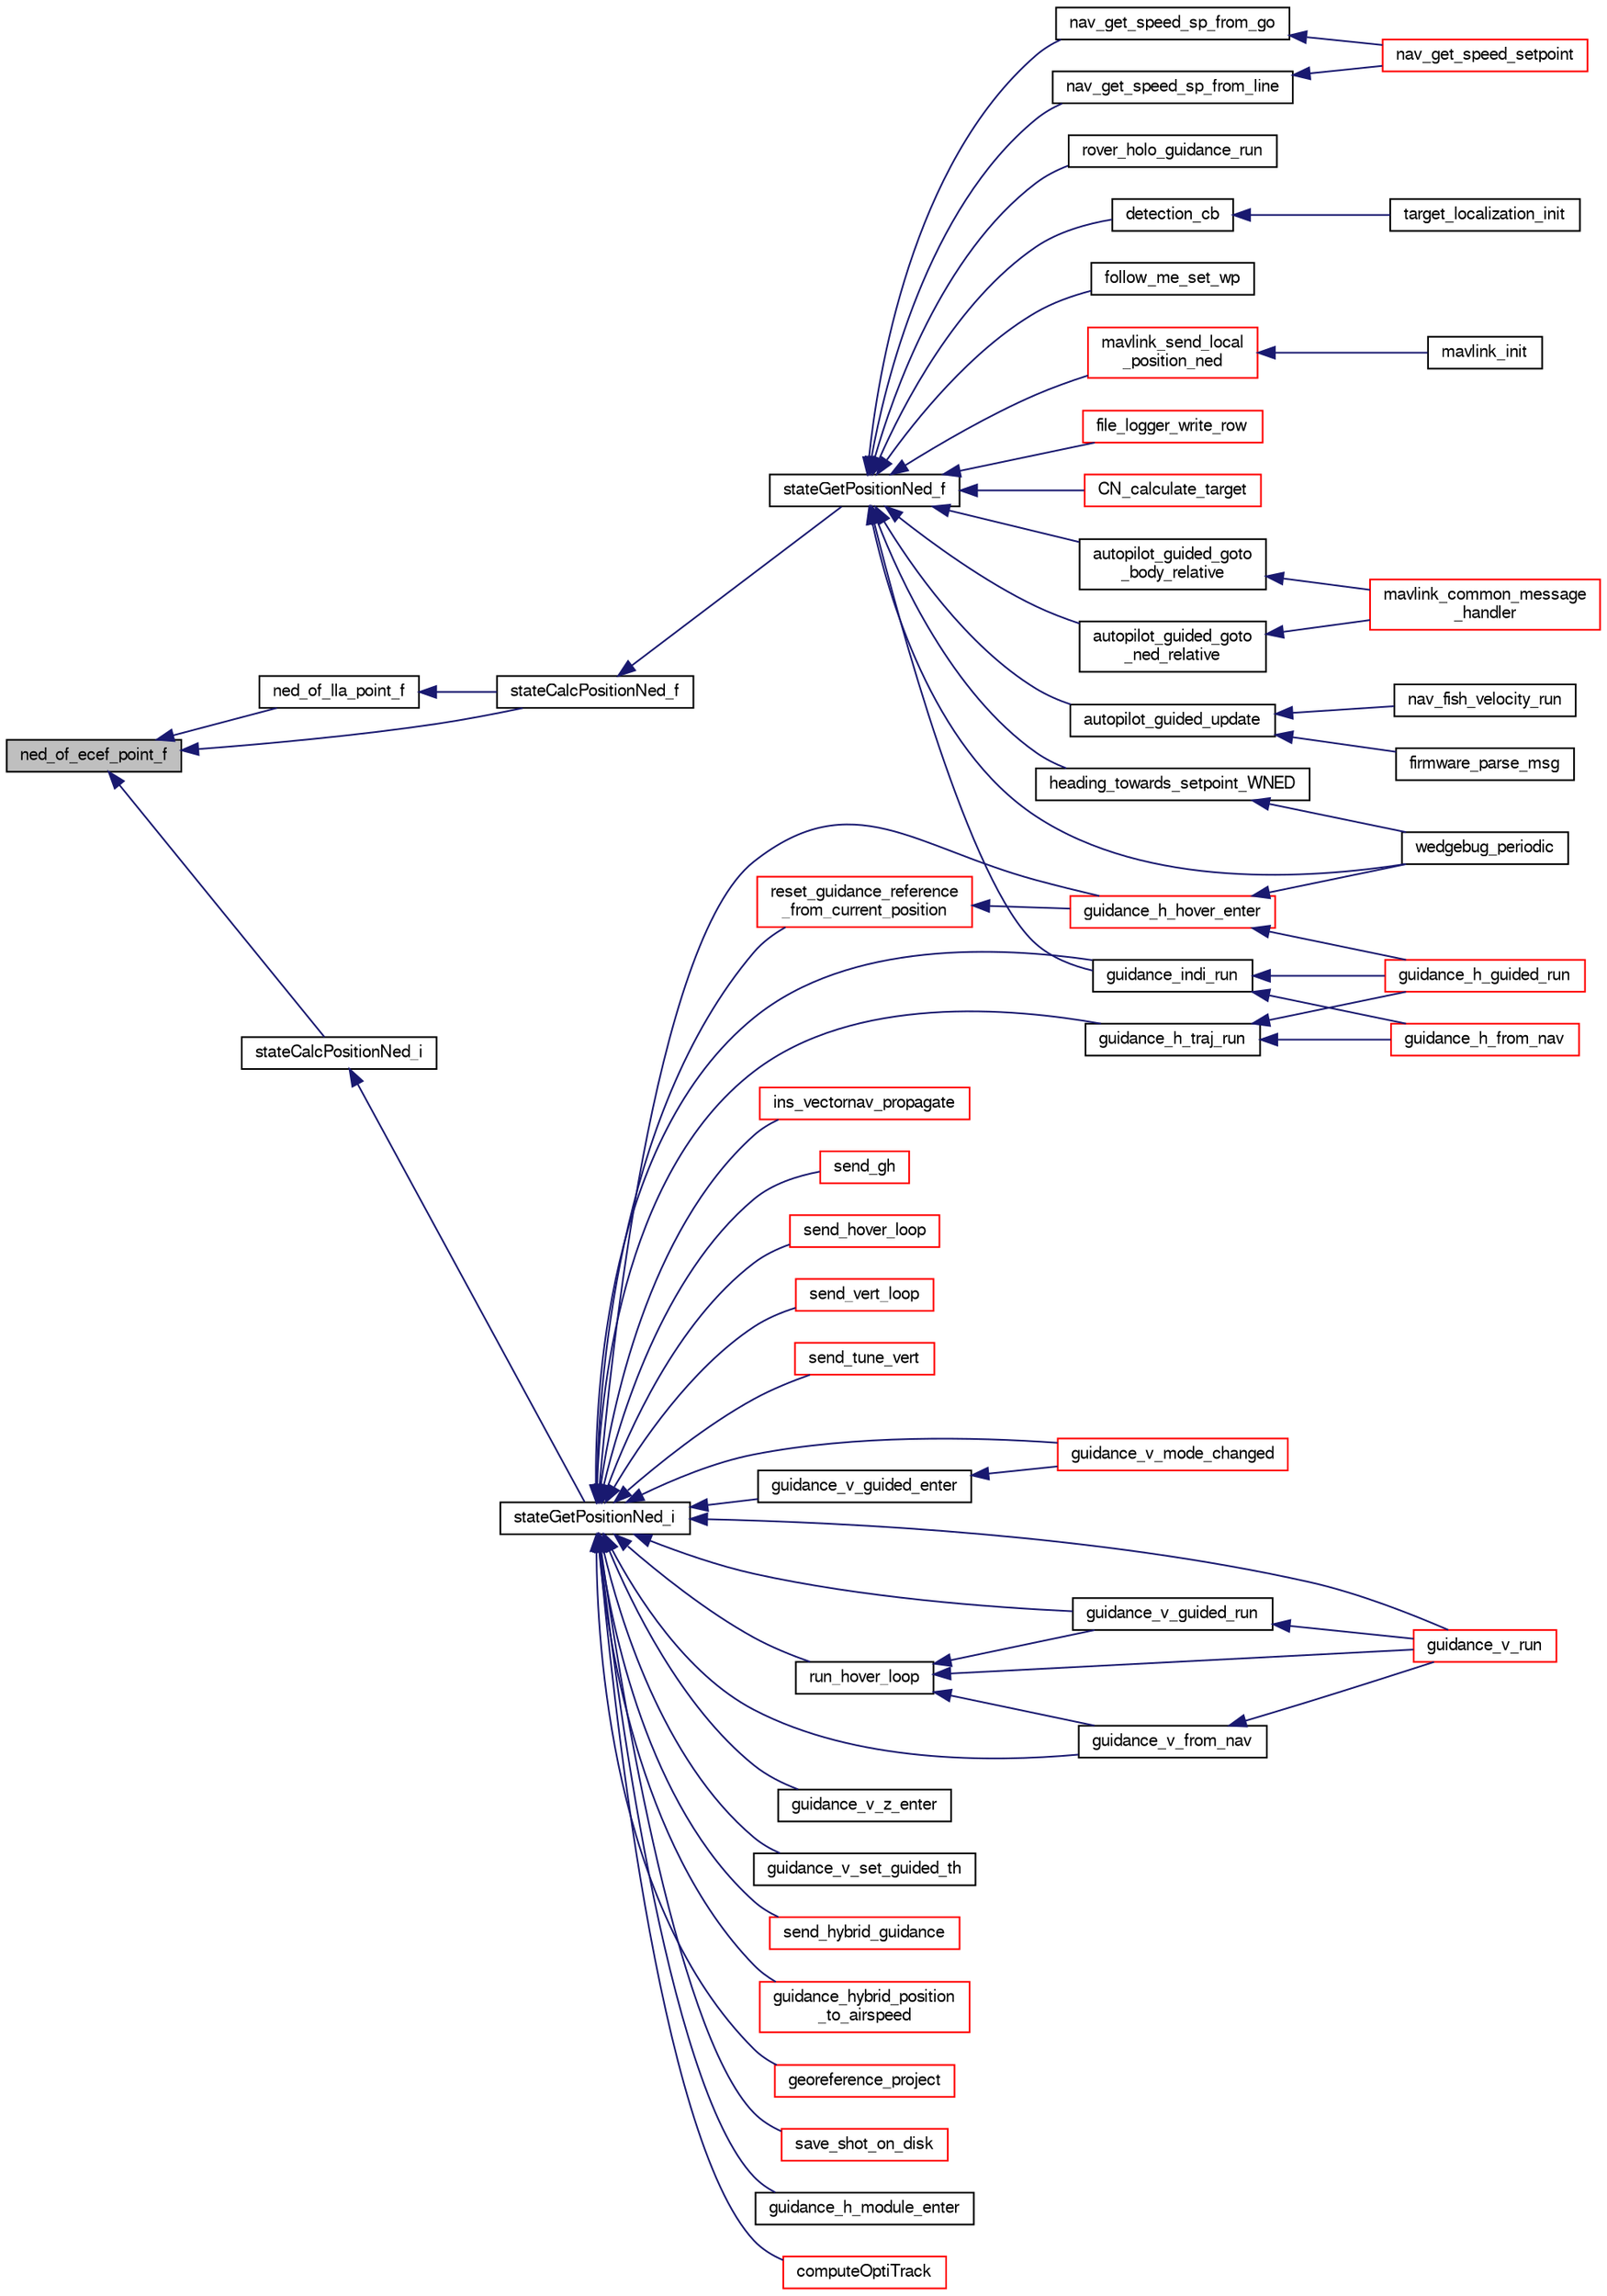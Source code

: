 digraph "ned_of_ecef_point_f"
{
  edge [fontname="FreeSans",fontsize="10",labelfontname="FreeSans",labelfontsize="10"];
  node [fontname="FreeSans",fontsize="10",shape=record];
  rankdir="LR";
  Node1 [label="ned_of_ecef_point_f",height=0.2,width=0.4,color="black", fillcolor="grey75", style="filled", fontcolor="black"];
  Node1 -> Node2 [dir="back",color="midnightblue",fontsize="10",style="solid",fontname="FreeSans"];
  Node2 [label="ned_of_lla_point_f",height=0.2,width=0.4,color="black", fillcolor="white", style="filled",URL="$pprz__geodetic__float_8h.html#aba90b4f88dce2d3eadce9c28fcde2d54"];
  Node2 -> Node3 [dir="back",color="midnightblue",fontsize="10",style="solid",fontname="FreeSans"];
  Node3 [label="stateCalcPositionNed_f",height=0.2,width=0.4,color="black", fillcolor="white", style="filled",URL="$group__state__position.html#ga480ea806b0ffe839df24d856b7ce0261"];
  Node3 -> Node4 [dir="back",color="midnightblue",fontsize="10",style="solid",fontname="FreeSans"];
  Node4 [label="stateGetPositionNed_f",height=0.2,width=0.4,color="black", fillcolor="white", style="filled",URL="$group__state__position.html#gac1b41866b307723e3ad8ddd566d4f627",tooltip="Get position in local NED coordinates (float). "];
  Node4 -> Node5 [dir="back",color="midnightblue",fontsize="10",style="solid",fontname="FreeSans"];
  Node5 [label="autopilot_guided_goto\l_ned_relative",height=0.2,width=0.4,color="black", fillcolor="white", style="filled",URL="$autopilot__guided_8h.html#a32b83e461c091c64ffa38e4f08f6a312",tooltip="Set position and heading setpoints wrt. "];
  Node5 -> Node6 [dir="back",color="midnightblue",fontsize="10",style="solid",fontname="FreeSans"];
  Node6 [label="mavlink_common_message\l_handler",height=0.2,width=0.4,color="red", fillcolor="white", style="filled",URL="$mavlink_8c.html#a92b02fdeb899791573ef52506deb653c"];
  Node4 -> Node7 [dir="back",color="midnightblue",fontsize="10",style="solid",fontname="FreeSans"];
  Node7 [label="autopilot_guided_goto\l_body_relative",height=0.2,width=0.4,color="black", fillcolor="white", style="filled",URL="$autopilot__guided_8h.html#acb5ff8d624f7583075e58303f46b9890",tooltip="Set position and heading setpoints wrt. "];
  Node7 -> Node6 [dir="back",color="midnightblue",fontsize="10",style="solid",fontname="FreeSans"];
  Node4 -> Node8 [dir="back",color="midnightblue",fontsize="10",style="solid",fontname="FreeSans"];
  Node8 [label="autopilot_guided_update",height=0.2,width=0.4,color="black", fillcolor="white", style="filled",URL="$autopilot__guided_8h.html#a07ce763874e77faf62f5c9506bdad43d",tooltip="Set guided setpoints using flag mask in GUIDED mode. "];
  Node8 -> Node9 [dir="back",color="midnightblue",fontsize="10",style="solid",fontname="FreeSans"];
  Node9 [label="firmware_parse_msg",height=0.2,width=0.4,color="black", fillcolor="white", style="filled",URL="$rotorcraft__datalink_8c.html#a6177292a373940f6e01bc4251374cd2c",tooltip="Firmware specfic msg handler. "];
  Node8 -> Node10 [dir="back",color="midnightblue",fontsize="10",style="solid",fontname="FreeSans"];
  Node10 [label="nav_fish_velocity_run",height=0.2,width=0.4,color="black", fillcolor="white", style="filled",URL="$nav__fish_8h.html#ae25f7a8ee455c00944445f6b12b3a49f",tooltip="nav fish velocity run "];
  Node4 -> Node11 [dir="back",color="midnightblue",fontsize="10",style="solid",fontname="FreeSans"];
  Node11 [label="guidance_indi_run",height=0.2,width=0.4,color="black", fillcolor="white", style="filled",URL="$guidance__indi__hybrid_8h.html#afa3b5095f6b5beadbb8662d3b3519bc9"];
  Node11 -> Node12 [dir="back",color="midnightblue",fontsize="10",style="solid",fontname="FreeSans"];
  Node12 [label="guidance_h_from_nav",height=0.2,width=0.4,color="red", fillcolor="white", style="filled",URL="$rotorcraft_2guidance_2guidance__h_8h.html#a609bdd40f9f6aeac4b4d493ffabd24d5",tooltip="Set horizontal guidance from NAV and run control loop. "];
  Node11 -> Node13 [dir="back",color="midnightblue",fontsize="10",style="solid",fontname="FreeSans"];
  Node13 [label="guidance_h_guided_run",height=0.2,width=0.4,color="red", fillcolor="white", style="filled",URL="$rotorcraft_2guidance_2guidance__h_8h.html#a60716914dafeccd7ab74967606ae4045",tooltip="Run GUIDED mode control. "];
  Node4 -> Node14 [dir="back",color="midnightblue",fontsize="10",style="solid",fontname="FreeSans"];
  Node14 [label="nav_get_speed_sp_from_line",height=0.2,width=0.4,color="black", fillcolor="white", style="filled",URL="$rotorcraft_2navigation_8h.html#abbb0868de30a33c4a9dc5c0a723fd726",tooltip="follow a line. "];
  Node14 -> Node15 [dir="back",color="midnightblue",fontsize="10",style="solid",fontname="FreeSans"];
  Node15 [label="nav_get_speed_setpoint",height=0.2,width=0.4,color="red", fillcolor="white", style="filled",URL="$rotorcraft_2navigation_8h.html#afa53b47b30072d2b7b564d30b0583a9d",tooltip="function that returns a speed setpoint based on flight plan. "];
  Node4 -> Node16 [dir="back",color="midnightblue",fontsize="10",style="solid",fontname="FreeSans"];
  Node16 [label="nav_get_speed_sp_from_go",height=0.2,width=0.4,color="black", fillcolor="white", style="filled",URL="$rotorcraft_2navigation_8h.html#acc610b7246ea6f3650c33f5af6e26936",tooltip="Go to a waypoint in the shortest way. "];
  Node16 -> Node15 [dir="back",color="midnightblue",fontsize="10",style="solid",fontname="FreeSans"];
  Node4 -> Node17 [dir="back",color="midnightblue",fontsize="10",style="solid",fontname="FreeSans"];
  Node17 [label="rover_holo_guidance_run",height=0.2,width=0.4,color="black", fillcolor="white", style="filled",URL="$rover__guidance__holonomic_8h.html#a714eebb049eb159d6b28ae3118c7d2c3"];
  Node4 -> Node18 [dir="back",color="midnightblue",fontsize="10",style="solid",fontname="FreeSans"];
  Node18 [label="detection_cb",height=0.2,width=0.4,color="black", fillcolor="white", style="filled",URL="$cv__target__localization_8c.html#a9dba1ee548dbeb610b39fced772c182b"];
  Node18 -> Node19 [dir="back",color="midnightblue",fontsize="10",style="solid",fontname="FreeSans"];
  Node19 [label="target_localization_init",height=0.2,width=0.4,color="black", fillcolor="white", style="filled",URL="$cv__target__localization_8h.html#a985eb3daada07ed9f76cf8dceb5300b4"];
  Node4 -> Node20 [dir="back",color="midnightblue",fontsize="10",style="solid",fontname="FreeSans"];
  Node20 [label="follow_me_set_wp",height=0.2,width=0.4,color="black", fillcolor="white", style="filled",URL="$ctrl_2follow__me_8h.html#a7e5c2903825aa9815752b1fd8105dc15",tooltip="run function "];
  Node4 -> Node21 [dir="back",color="midnightblue",fontsize="10",style="solid",fontname="FreeSans"];
  Node21 [label="mavlink_send_local\l_position_ned",height=0.2,width=0.4,color="red", fillcolor="white", style="filled",URL="$mavlink_8c.html#acf27b8ebaf73137224cee8453df530a8"];
  Node21 -> Node22 [dir="back",color="midnightblue",fontsize="10",style="solid",fontname="FreeSans"];
  Node22 [label="mavlink_init",height=0.2,width=0.4,color="black", fillcolor="white", style="filled",URL="$mavlink_8h.html#acc676450794df9b4b50dc6b12995b7a1",tooltip="Module functions. "];
  Node4 -> Node23 [dir="back",color="midnightblue",fontsize="10",style="solid",fontname="FreeSans"];
  Node23 [label="file_logger_write_row",height=0.2,width=0.4,color="red", fillcolor="white", style="filled",URL="$file__logger_8c.html#a599a2b4b9cd37709060587aa8870de15",tooltip="Write CSV row Write values at this timestamp to log file. "];
  Node4 -> Node24 [dir="back",color="midnightblue",fontsize="10",style="solid",fontname="FreeSans"];
  Node24 [label="CN_calculate_target",height=0.2,width=0.4,color="red", fillcolor="white", style="filled",URL="$obstacle__avoidance_8h.html#afb4f90a66f93fdb70da178189b76b6a2"];
  Node4 -> Node25 [dir="back",color="midnightblue",fontsize="10",style="solid",fontname="FreeSans"];
  Node25 [label="heading_towards_setpoint_WNED",height=0.2,width=0.4,color="black", fillcolor="white", style="filled",URL="$wedgebug_8c.html#a510c53576b4bea1c112c032cd831275f"];
  Node25 -> Node26 [dir="back",color="midnightblue",fontsize="10",style="solid",fontname="FreeSans"];
  Node26 [label="wedgebug_periodic",height=0.2,width=0.4,color="black", fillcolor="white", style="filled",URL="$wedgebug_8h.html#ae7b75121d704ad8c922be906a906495f"];
  Node4 -> Node26 [dir="back",color="midnightblue",fontsize="10",style="solid",fontname="FreeSans"];
  Node1 -> Node3 [dir="back",color="midnightblue",fontsize="10",style="solid",fontname="FreeSans"];
  Node1 -> Node27 [dir="back",color="midnightblue",fontsize="10",style="solid",fontname="FreeSans"];
  Node27 [label="stateCalcPositionNed_i",height=0.2,width=0.4,color="black", fillcolor="white", style="filled",URL="$group__state__position.html#gac60dff329c00697fc9fcc459406293c9"];
  Node27 -> Node28 [dir="back",color="midnightblue",fontsize="10",style="solid",fontname="FreeSans"];
  Node28 [label="stateGetPositionNed_i",height=0.2,width=0.4,color="black", fillcolor="white", style="filled",URL="$group__state__position.html#gaf9a3b3ed4f6a011ae65d49d78bf4aa25",tooltip="Get position in local NED coordinates (int). "];
  Node28 -> Node29 [dir="back",color="midnightblue",fontsize="10",style="solid",fontname="FreeSans"];
  Node29 [label="send_gh",height=0.2,width=0.4,color="red", fillcolor="white", style="filled",URL="$rotorcraft_2guidance_2guidance__h_8c.html#a2c7bb64eb9e09d8755a7c362079144e9"];
  Node28 -> Node30 [dir="back",color="midnightblue",fontsize="10",style="solid",fontname="FreeSans"];
  Node30 [label="send_hover_loop",height=0.2,width=0.4,color="red", fillcolor="white", style="filled",URL="$rotorcraft_2guidance_2guidance__h_8c.html#a201cd650d5a492b4c0fc3397f97a95c1"];
  Node28 -> Node31 [dir="back",color="midnightblue",fontsize="10",style="solid",fontname="FreeSans"];
  Node31 [label="reset_guidance_reference\l_from_current_position",height=0.2,width=0.4,color="red", fillcolor="white", style="filled",URL="$rotorcraft_2guidance_2guidance__h_8c.html#ad9bd6447dd5cea00192adfbbf5a30cd5"];
  Node31 -> Node32 [dir="back",color="midnightblue",fontsize="10",style="solid",fontname="FreeSans"];
  Node32 [label="guidance_h_hover_enter",height=0.2,width=0.4,color="red", fillcolor="white", style="filled",URL="$rotorcraft_2guidance_2guidance__h_8h.html#a32c1c61b5aa933b712fd75a1a9bdc162"];
  Node32 -> Node13 [dir="back",color="midnightblue",fontsize="10",style="solid",fontname="FreeSans"];
  Node32 -> Node26 [dir="back",color="midnightblue",fontsize="10",style="solid",fontname="FreeSans"];
  Node28 -> Node33 [dir="back",color="midnightblue",fontsize="10",style="solid",fontname="FreeSans"];
  Node33 [label="guidance_h_traj_run",height=0.2,width=0.4,color="black", fillcolor="white", style="filled",URL="$rotorcraft_2guidance_2guidance__h_8c.html#a8e62f2d5d3bf28402b1c4297a5270c56"];
  Node33 -> Node12 [dir="back",color="midnightblue",fontsize="10",style="solid",fontname="FreeSans"];
  Node33 -> Node13 [dir="back",color="midnightblue",fontsize="10",style="solid",fontname="FreeSans"];
  Node28 -> Node32 [dir="back",color="midnightblue",fontsize="10",style="solid",fontname="FreeSans"];
  Node28 -> Node34 [dir="back",color="midnightblue",fontsize="10",style="solid",fontname="FreeSans"];
  Node34 [label="send_vert_loop",height=0.2,width=0.4,color="red", fillcolor="white", style="filled",URL="$rotorcraft_2guidance_2guidance__v_8c.html#a7e8c6f0d135e50d0eb256cad00bb9dcf"];
  Node28 -> Node35 [dir="back",color="midnightblue",fontsize="10",style="solid",fontname="FreeSans"];
  Node35 [label="send_tune_vert",height=0.2,width=0.4,color="red", fillcolor="white", style="filled",URL="$rotorcraft_2guidance_2guidance__v_8c.html#a08d5a5277e51cd1c12e573209f812c90"];
  Node28 -> Node36 [dir="back",color="midnightblue",fontsize="10",style="solid",fontname="FreeSans"];
  Node36 [label="guidance_v_mode_changed",height=0.2,width=0.4,color="red", fillcolor="white", style="filled",URL="$rotorcraft_2guidance_2guidance__v_8h.html#ac24445848e497e9b0da2913cecb0db73"];
  Node28 -> Node37 [dir="back",color="midnightblue",fontsize="10",style="solid",fontname="FreeSans"];
  Node37 [label="guidance_v_run",height=0.2,width=0.4,color="red", fillcolor="white", style="filled",URL="$rotorcraft_2guidance_2guidance__v_8h.html#a5c03e8fc9dd9e84925081df8639d4001"];
  Node28 -> Node38 [dir="back",color="midnightblue",fontsize="10",style="solid",fontname="FreeSans"];
  Node38 [label="guidance_v_z_enter",height=0.2,width=0.4,color="black", fillcolor="white", style="filled",URL="$rotorcraft_2guidance_2guidance__v_8h.html#a2558bccfb6fd14b6be513c5910737f0d"];
  Node28 -> Node39 [dir="back",color="midnightblue",fontsize="10",style="solid",fontname="FreeSans"];
  Node39 [label="run_hover_loop",height=0.2,width=0.4,color="black", fillcolor="white", style="filled",URL="$rotorcraft_2guidance_2guidance__v_8h.html#add8143296d90990e7c8da2e1c67c6e62"];
  Node39 -> Node40 [dir="back",color="midnightblue",fontsize="10",style="solid",fontname="FreeSans"];
  Node40 [label="guidance_v_from_nav",height=0.2,width=0.4,color="black", fillcolor="white", style="filled",URL="$rotorcraft_2guidance_2guidance__v_8h.html#adee3e8feda47516b9c7ccbb1b97daaf6",tooltip="Set guidance setpoint from NAV and run hover loop. "];
  Node40 -> Node37 [dir="back",color="midnightblue",fontsize="10",style="solid",fontname="FreeSans"];
  Node39 -> Node41 [dir="back",color="midnightblue",fontsize="10",style="solid",fontname="FreeSans"];
  Node41 [label="guidance_v_guided_run",height=0.2,width=0.4,color="black", fillcolor="white", style="filled",URL="$rotorcraft_2guidance_2guidance__v_8h.html#ada32f262fec6c51998c5041daa0d089c",tooltip="Run GUIDED mode control. "];
  Node41 -> Node37 [dir="back",color="midnightblue",fontsize="10",style="solid",fontname="FreeSans"];
  Node39 -> Node37 [dir="back",color="midnightblue",fontsize="10",style="solid",fontname="FreeSans"];
  Node28 -> Node40 [dir="back",color="midnightblue",fontsize="10",style="solid",fontname="FreeSans"];
  Node28 -> Node42 [dir="back",color="midnightblue",fontsize="10",style="solid",fontname="FreeSans"];
  Node42 [label="guidance_v_guided_enter",height=0.2,width=0.4,color="black", fillcolor="white", style="filled",URL="$rotorcraft_2guidance_2guidance__v_8h.html#a726df520277832e62c3f28e00518394b",tooltip="Enter GUIDED mode control. "];
  Node42 -> Node36 [dir="back",color="midnightblue",fontsize="10",style="solid",fontname="FreeSans"];
  Node28 -> Node41 [dir="back",color="midnightblue",fontsize="10",style="solid",fontname="FreeSans"];
  Node28 -> Node43 [dir="back",color="midnightblue",fontsize="10",style="solid",fontname="FreeSans"];
  Node43 [label="guidance_v_set_guided_th",height=0.2,width=0.4,color="black", fillcolor="white", style="filled",URL="$rotorcraft_2guidance_2guidance__v_8h.html#a5505b1866cb6b0cd1f3bc6b309a2964f"];
  Node28 -> Node44 [dir="back",color="midnightblue",fontsize="10",style="solid",fontname="FreeSans"];
  Node44 [label="send_hybrid_guidance",height=0.2,width=0.4,color="red", fillcolor="white", style="filled",URL="$guidance__hybrid_8c.html#a4d9863cd167e7a386e17fcc61693b15c"];
  Node28 -> Node45 [dir="back",color="midnightblue",fontsize="10",style="solid",fontname="FreeSans"];
  Node45 [label="guidance_hybrid_position\l_to_airspeed",height=0.2,width=0.4,color="red", fillcolor="white", style="filled",URL="$guidance__hybrid_8h.html#a2eb62c11745a8714efef18130c8348f0",tooltip="Description. "];
  Node28 -> Node11 [dir="back",color="midnightblue",fontsize="10",style="solid",fontname="FreeSans"];
  Node28 -> Node46 [dir="back",color="midnightblue",fontsize="10",style="solid",fontname="FreeSans"];
  Node46 [label="georeference_project",height=0.2,width=0.4,color="red", fillcolor="white", style="filled",URL="$cv__georeference_8h.html#a230ffda49b65d6b6963063af8ab73e00"];
  Node28 -> Node47 [dir="back",color="midnightblue",fontsize="10",style="solid",fontname="FreeSans"];
  Node47 [label="save_shot_on_disk",height=0.2,width=0.4,color="red", fillcolor="white", style="filled",URL="$video__usb__logger_8c.html#abc8ecf0e87a6e3a49488238acc2ceee8"];
  Node28 -> Node48 [dir="back",color="midnightblue",fontsize="10",style="solid",fontname="FreeSans"];
  Node48 [label="guidance_h_module_enter",height=0.2,width=0.4,color="black", fillcolor="white", style="filled",URL="$optical__flow__hover_8c.html#af0a3b4e238d064326406719e8244e92d",tooltip="Entering the horizontal module (user switched to module) "];
  Node28 -> Node49 [dir="back",color="midnightblue",fontsize="10",style="solid",fontname="FreeSans"];
  Node49 [label="computeOptiTrack",height=0.2,width=0.4,color="red", fillcolor="white", style="filled",URL="$optical__flow__hover_8c.html#a04b77d27bd41ebc387425f8ea0d1166b",tooltip="Get the desired Euler angles for optitrack stabilization. "];
  Node28 -> Node50 [dir="back",color="midnightblue",fontsize="10",style="solid",fontname="FreeSans"];
  Node50 [label="ins_vectornav_propagate",height=0.2,width=0.4,color="red", fillcolor="white", style="filled",URL="$ins__vectornav_8h.html#a5e1e0a3cd2eead4dc89bec75e33e5618",tooltip="Propagate the received states into the vehicle state machine. "];
}
